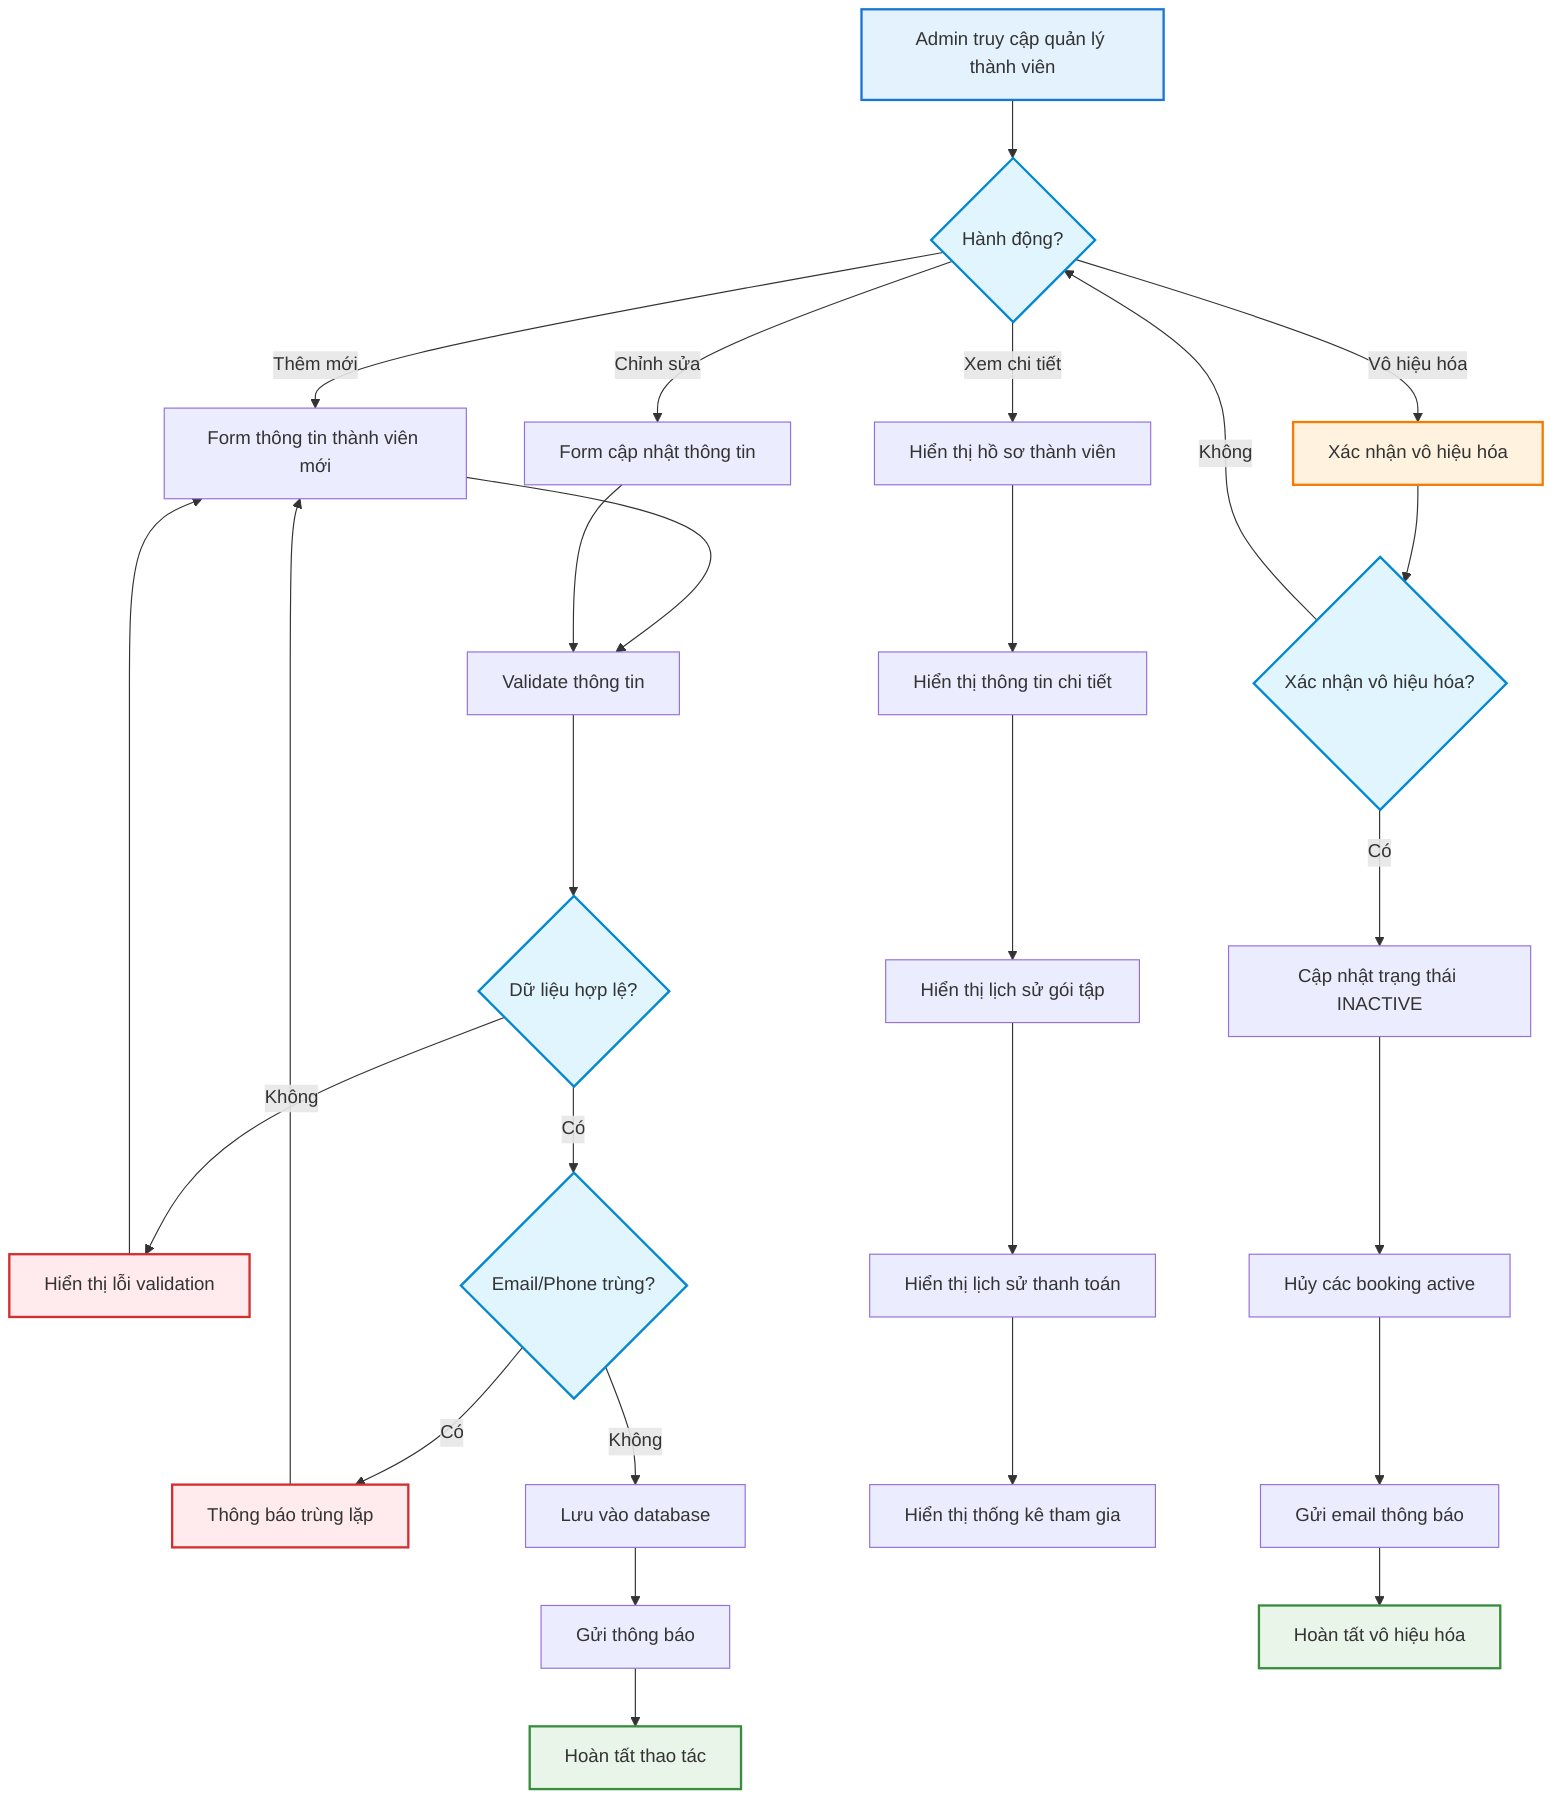 %% QUY TRÌNH QUẢN LÝ THÀNH VIÊN
%% Tối ưu cho Draw.io import

flowchart TD
    A[Admin truy cập quản lý thành viên] --> B{Hành động?}
    B -->|Thêm mới| C[Form thông tin thành viên mới]
    B -->|Chỉnh sửa| D[Form cập nhật thông tin]
    B -->|Xem chi tiết| E[Hiển thị hồ sơ thành viên]
    B -->|Vô hiệu hóa| F[Xác nhận vô hiệu hóa]
    
    C --> G[Validate thông tin]
    D --> G
    G --> H{Dữ liệu hợp lệ?}
    H -->|Không| I[Hiển thị lỗi validation]
    I --> C
    H -->|Có| J{Email/Phone trùng?}
    J -->|Có| K[Thông báo trùng lặp]
    K --> C
    J -->|Không| L[Lưu vào database]
    L --> M[Gửi thông báo]
    M --> N[Hoàn tất thao tác]
    
    E --> O[Hiển thị thông tin chi tiết]
    O --> P[Hiển thị lịch sử gói tập]
    P --> Q[Hiển thị lịch sử thanh toán]
    Q --> R[Hiển thị thống kê tham gia]
    
    F --> S{Xác nhận vô hiệu hóa?}
    S -->|Không| B
    S -->|Có| T[Cập nhật trạng thái INACTIVE]
    T --> U[Hủy các booking active]
    U --> V[Gửi email thông báo]
    V --> W[Hoàn tất vô hiệu hóa]

    %% Styling
    classDef startNode fill:#e3f2fd,stroke:#1976d2,stroke-width:2px
    classDef successNode fill:#e8f5e8,stroke:#388e3c,stroke-width:2px
    classDef errorNode fill:#ffebee,stroke:#d32f2f,stroke-width:2px
    classDef warningNode fill:#fff3e0,stroke:#f57c00,stroke-width:2px
    classDef decisionNode fill:#e1f5fe,stroke:#0288d1,stroke-width:2px

    class A startNode
    class N,W successNode
    class I,K errorNode
    class F,S warningNode
    class B,H,J,S decisionNode